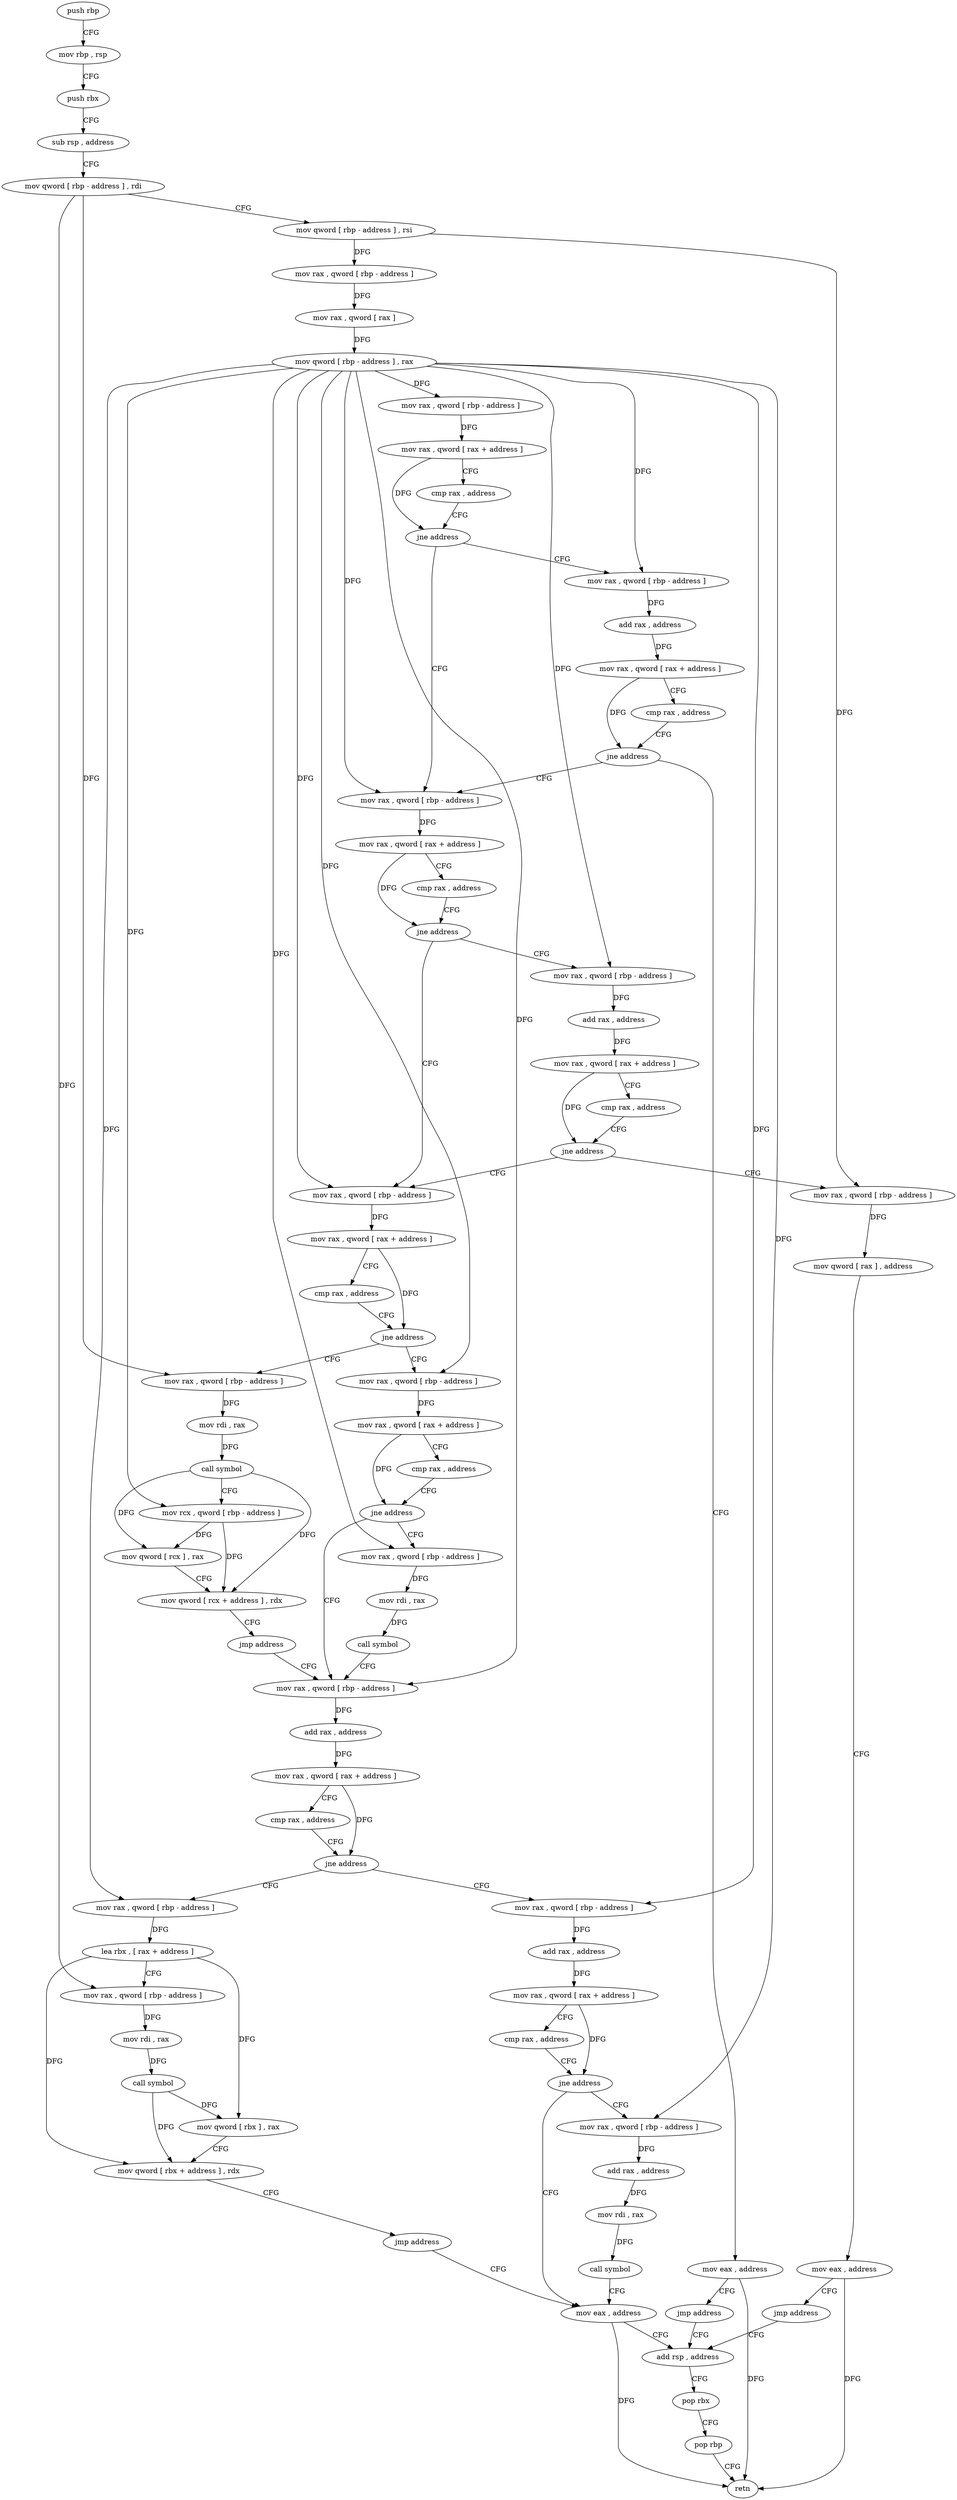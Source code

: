 digraph "func" {
"4327473" [label = "push rbp" ]
"4327474" [label = "mov rbp , rsp" ]
"4327477" [label = "push rbx" ]
"4327478" [label = "sub rsp , address" ]
"4327482" [label = "mov qword [ rbp - address ] , rdi" ]
"4327486" [label = "mov qword [ rbp - address ] , rsi" ]
"4327490" [label = "mov rax , qword [ rbp - address ]" ]
"4327494" [label = "mov rax , qword [ rax ]" ]
"4327497" [label = "mov qword [ rbp - address ] , rax" ]
"4327501" [label = "mov rax , qword [ rbp - address ]" ]
"4327505" [label = "mov rax , qword [ rax + address ]" ]
"4327509" [label = "cmp rax , address" ]
"4327515" [label = "jne address" ]
"4327547" [label = "mov rax , qword [ rbp - address ]" ]
"4327517" [label = "mov rax , qword [ rbp - address ]" ]
"4327551" [label = "mov rax , qword [ rax + address ]" ]
"4327555" [label = "cmp rax , address" ]
"4327561" [label = "jne address" ]
"4327604" [label = "mov rax , qword [ rbp - address ]" ]
"4327563" [label = "mov rax , qword [ rbp - address ]" ]
"4327521" [label = "add rax , address" ]
"4327525" [label = "mov rax , qword [ rax + address ]" ]
"4327529" [label = "cmp rax , address" ]
"4327535" [label = "jne address" ]
"4327537" [label = "mov eax , address" ]
"4327608" [label = "mov rax , qword [ rax + address ]" ]
"4327612" [label = "cmp rax , address" ]
"4327618" [label = "jne address" ]
"4327645" [label = "mov rax , qword [ rbp - address ]" ]
"4327620" [label = "mov rax , qword [ rbp - address ]" ]
"4327567" [label = "add rax , address" ]
"4327571" [label = "mov rax , qword [ rax + address ]" ]
"4327575" [label = "cmp rax , address" ]
"4327581" [label = "jne address" ]
"4327583" [label = "mov rax , qword [ rbp - address ]" ]
"4327542" [label = "jmp address" ]
"4327763" [label = "add rsp , address" ]
"4327649" [label = "mov rax , qword [ rax + address ]" ]
"4327653" [label = "cmp rax , address" ]
"4327659" [label = "jne address" ]
"4327673" [label = "mov rax , qword [ rbp - address ]" ]
"4327661" [label = "mov rax , qword [ rbp - address ]" ]
"4327624" [label = "mov rdi , rax" ]
"4327627" [label = "call symbol" ]
"4327632" [label = "mov rcx , qword [ rbp - address ]" ]
"4327636" [label = "mov qword [ rcx ] , rax" ]
"4327639" [label = "mov qword [ rcx + address ] , rdx" ]
"4327643" [label = "jmp address" ]
"4327587" [label = "mov qword [ rax ] , address" ]
"4327594" [label = "mov eax , address" ]
"4327599" [label = "jmp address" ]
"4327767" [label = "pop rbx" ]
"4327768" [label = "pop rbp" ]
"4327769" [label = "retn" ]
"4327677" [label = "add rax , address" ]
"4327681" [label = "mov rax , qword [ rax + address ]" ]
"4327685" [label = "cmp rax , address" ]
"4327691" [label = "jne address" ]
"4327722" [label = "mov rax , qword [ rbp - address ]" ]
"4327693" [label = "mov rax , qword [ rbp - address ]" ]
"4327665" [label = "mov rdi , rax" ]
"4327668" [label = "call symbol" ]
"4327726" [label = "add rax , address" ]
"4327730" [label = "mov rax , qword [ rax + address ]" ]
"4327734" [label = "cmp rax , address" ]
"4327740" [label = "jne address" ]
"4327758" [label = "mov eax , address" ]
"4327742" [label = "mov rax , qword [ rbp - address ]" ]
"4327697" [label = "lea rbx , [ rax + address ]" ]
"4327701" [label = "mov rax , qword [ rbp - address ]" ]
"4327705" [label = "mov rdi , rax" ]
"4327708" [label = "call symbol" ]
"4327713" [label = "mov qword [ rbx ] , rax" ]
"4327716" [label = "mov qword [ rbx + address ] , rdx" ]
"4327720" [label = "jmp address" ]
"4327746" [label = "add rax , address" ]
"4327750" [label = "mov rdi , rax" ]
"4327753" [label = "call symbol" ]
"4327473" -> "4327474" [ label = "CFG" ]
"4327474" -> "4327477" [ label = "CFG" ]
"4327477" -> "4327478" [ label = "CFG" ]
"4327478" -> "4327482" [ label = "CFG" ]
"4327482" -> "4327486" [ label = "CFG" ]
"4327482" -> "4327620" [ label = "DFG" ]
"4327482" -> "4327701" [ label = "DFG" ]
"4327486" -> "4327490" [ label = "DFG" ]
"4327486" -> "4327583" [ label = "DFG" ]
"4327490" -> "4327494" [ label = "DFG" ]
"4327494" -> "4327497" [ label = "DFG" ]
"4327497" -> "4327501" [ label = "DFG" ]
"4327497" -> "4327547" [ label = "DFG" ]
"4327497" -> "4327517" [ label = "DFG" ]
"4327497" -> "4327604" [ label = "DFG" ]
"4327497" -> "4327563" [ label = "DFG" ]
"4327497" -> "4327645" [ label = "DFG" ]
"4327497" -> "4327632" [ label = "DFG" ]
"4327497" -> "4327673" [ label = "DFG" ]
"4327497" -> "4327661" [ label = "DFG" ]
"4327497" -> "4327722" [ label = "DFG" ]
"4327497" -> "4327693" [ label = "DFG" ]
"4327497" -> "4327742" [ label = "DFG" ]
"4327501" -> "4327505" [ label = "DFG" ]
"4327505" -> "4327509" [ label = "CFG" ]
"4327505" -> "4327515" [ label = "DFG" ]
"4327509" -> "4327515" [ label = "CFG" ]
"4327515" -> "4327547" [ label = "CFG" ]
"4327515" -> "4327517" [ label = "CFG" ]
"4327547" -> "4327551" [ label = "DFG" ]
"4327517" -> "4327521" [ label = "DFG" ]
"4327551" -> "4327555" [ label = "CFG" ]
"4327551" -> "4327561" [ label = "DFG" ]
"4327555" -> "4327561" [ label = "CFG" ]
"4327561" -> "4327604" [ label = "CFG" ]
"4327561" -> "4327563" [ label = "CFG" ]
"4327604" -> "4327608" [ label = "DFG" ]
"4327563" -> "4327567" [ label = "DFG" ]
"4327521" -> "4327525" [ label = "DFG" ]
"4327525" -> "4327529" [ label = "CFG" ]
"4327525" -> "4327535" [ label = "DFG" ]
"4327529" -> "4327535" [ label = "CFG" ]
"4327535" -> "4327547" [ label = "CFG" ]
"4327535" -> "4327537" [ label = "CFG" ]
"4327537" -> "4327542" [ label = "CFG" ]
"4327537" -> "4327769" [ label = "DFG" ]
"4327608" -> "4327612" [ label = "CFG" ]
"4327608" -> "4327618" [ label = "DFG" ]
"4327612" -> "4327618" [ label = "CFG" ]
"4327618" -> "4327645" [ label = "CFG" ]
"4327618" -> "4327620" [ label = "CFG" ]
"4327645" -> "4327649" [ label = "DFG" ]
"4327620" -> "4327624" [ label = "DFG" ]
"4327567" -> "4327571" [ label = "DFG" ]
"4327571" -> "4327575" [ label = "CFG" ]
"4327571" -> "4327581" [ label = "DFG" ]
"4327575" -> "4327581" [ label = "CFG" ]
"4327581" -> "4327604" [ label = "CFG" ]
"4327581" -> "4327583" [ label = "CFG" ]
"4327583" -> "4327587" [ label = "DFG" ]
"4327542" -> "4327763" [ label = "CFG" ]
"4327763" -> "4327767" [ label = "CFG" ]
"4327649" -> "4327653" [ label = "CFG" ]
"4327649" -> "4327659" [ label = "DFG" ]
"4327653" -> "4327659" [ label = "CFG" ]
"4327659" -> "4327673" [ label = "CFG" ]
"4327659" -> "4327661" [ label = "CFG" ]
"4327673" -> "4327677" [ label = "DFG" ]
"4327661" -> "4327665" [ label = "DFG" ]
"4327624" -> "4327627" [ label = "DFG" ]
"4327627" -> "4327632" [ label = "CFG" ]
"4327627" -> "4327636" [ label = "DFG" ]
"4327627" -> "4327639" [ label = "DFG" ]
"4327632" -> "4327636" [ label = "DFG" ]
"4327632" -> "4327639" [ label = "DFG" ]
"4327636" -> "4327639" [ label = "CFG" ]
"4327639" -> "4327643" [ label = "CFG" ]
"4327643" -> "4327673" [ label = "CFG" ]
"4327587" -> "4327594" [ label = "CFG" ]
"4327594" -> "4327599" [ label = "CFG" ]
"4327594" -> "4327769" [ label = "DFG" ]
"4327599" -> "4327763" [ label = "CFG" ]
"4327767" -> "4327768" [ label = "CFG" ]
"4327768" -> "4327769" [ label = "CFG" ]
"4327677" -> "4327681" [ label = "DFG" ]
"4327681" -> "4327685" [ label = "CFG" ]
"4327681" -> "4327691" [ label = "DFG" ]
"4327685" -> "4327691" [ label = "CFG" ]
"4327691" -> "4327722" [ label = "CFG" ]
"4327691" -> "4327693" [ label = "CFG" ]
"4327722" -> "4327726" [ label = "DFG" ]
"4327693" -> "4327697" [ label = "DFG" ]
"4327665" -> "4327668" [ label = "DFG" ]
"4327668" -> "4327673" [ label = "CFG" ]
"4327726" -> "4327730" [ label = "DFG" ]
"4327730" -> "4327734" [ label = "CFG" ]
"4327730" -> "4327740" [ label = "DFG" ]
"4327734" -> "4327740" [ label = "CFG" ]
"4327740" -> "4327758" [ label = "CFG" ]
"4327740" -> "4327742" [ label = "CFG" ]
"4327758" -> "4327763" [ label = "CFG" ]
"4327758" -> "4327769" [ label = "DFG" ]
"4327742" -> "4327746" [ label = "DFG" ]
"4327697" -> "4327701" [ label = "CFG" ]
"4327697" -> "4327713" [ label = "DFG" ]
"4327697" -> "4327716" [ label = "DFG" ]
"4327701" -> "4327705" [ label = "DFG" ]
"4327705" -> "4327708" [ label = "DFG" ]
"4327708" -> "4327713" [ label = "DFG" ]
"4327708" -> "4327716" [ label = "DFG" ]
"4327713" -> "4327716" [ label = "CFG" ]
"4327716" -> "4327720" [ label = "CFG" ]
"4327720" -> "4327758" [ label = "CFG" ]
"4327746" -> "4327750" [ label = "DFG" ]
"4327750" -> "4327753" [ label = "DFG" ]
"4327753" -> "4327758" [ label = "CFG" ]
}
